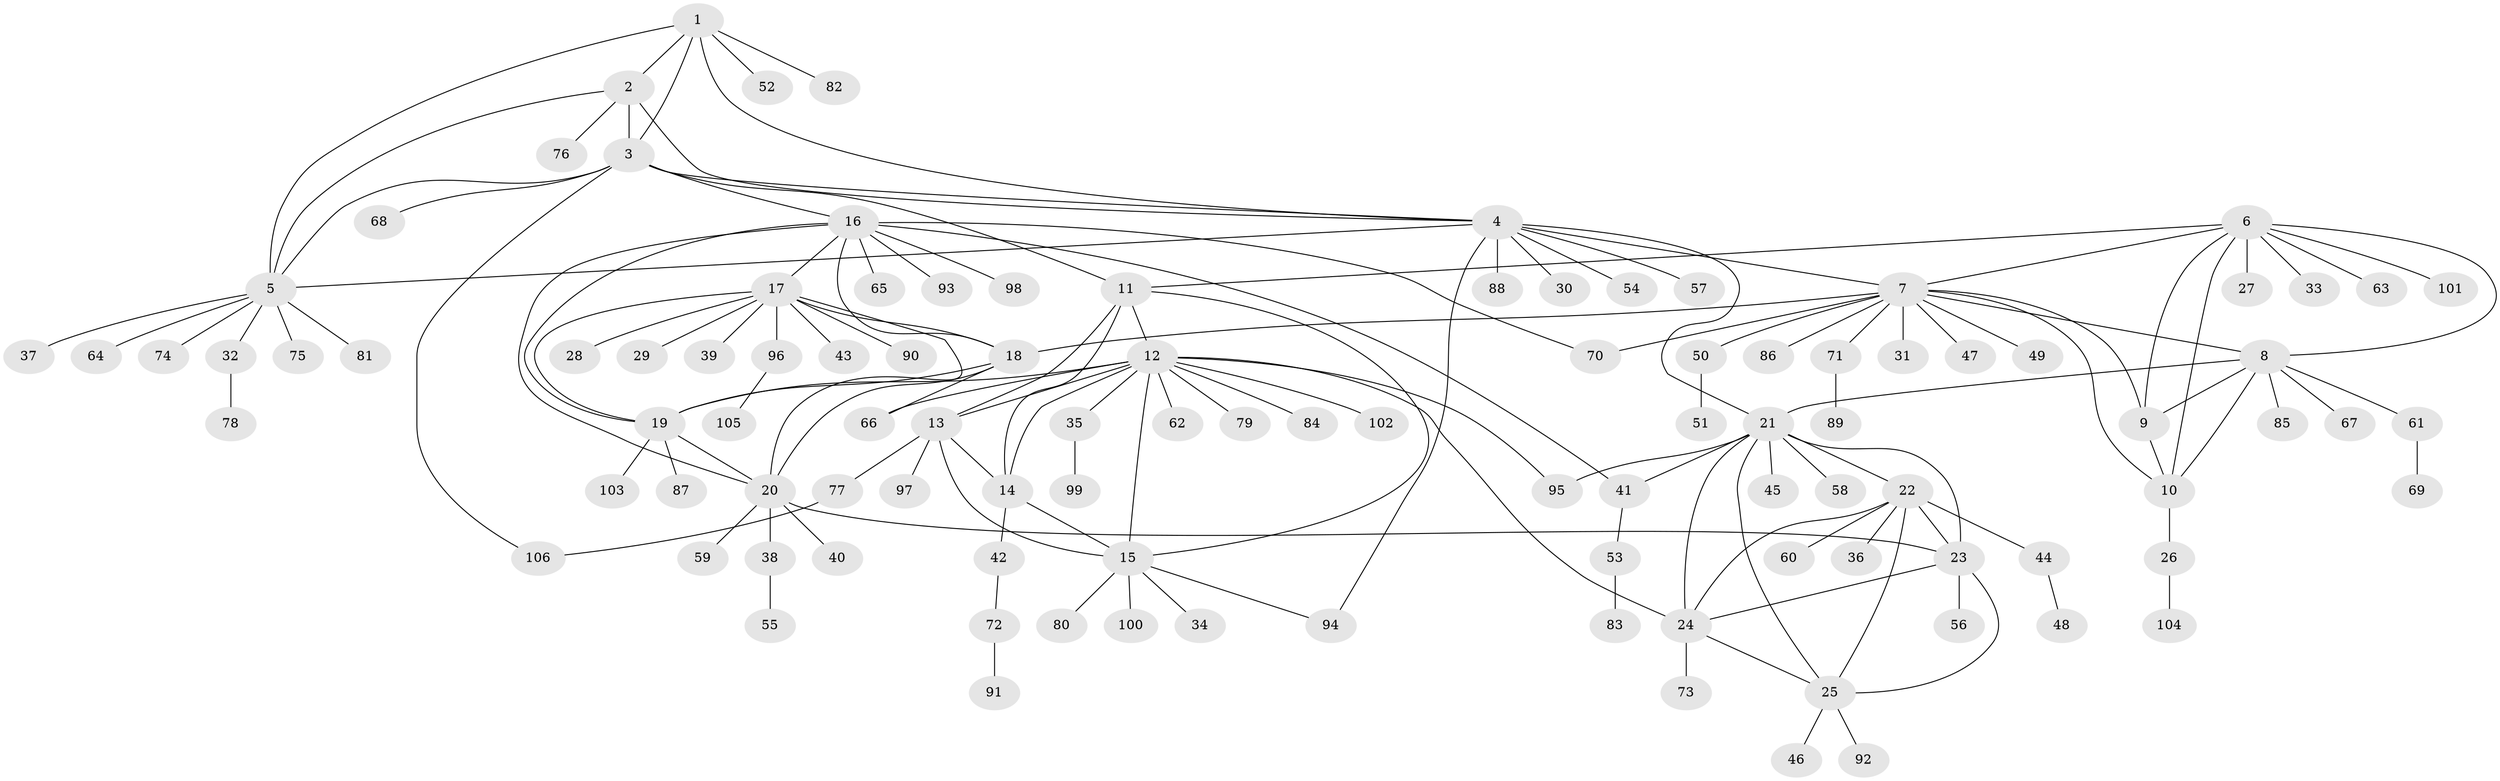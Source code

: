// Generated by graph-tools (version 1.1) at 2025/26/03/09/25 03:26:48]
// undirected, 106 vertices, 147 edges
graph export_dot {
graph [start="1"]
  node [color=gray90,style=filled];
  1;
  2;
  3;
  4;
  5;
  6;
  7;
  8;
  9;
  10;
  11;
  12;
  13;
  14;
  15;
  16;
  17;
  18;
  19;
  20;
  21;
  22;
  23;
  24;
  25;
  26;
  27;
  28;
  29;
  30;
  31;
  32;
  33;
  34;
  35;
  36;
  37;
  38;
  39;
  40;
  41;
  42;
  43;
  44;
  45;
  46;
  47;
  48;
  49;
  50;
  51;
  52;
  53;
  54;
  55;
  56;
  57;
  58;
  59;
  60;
  61;
  62;
  63;
  64;
  65;
  66;
  67;
  68;
  69;
  70;
  71;
  72;
  73;
  74;
  75;
  76;
  77;
  78;
  79;
  80;
  81;
  82;
  83;
  84;
  85;
  86;
  87;
  88;
  89;
  90;
  91;
  92;
  93;
  94;
  95;
  96;
  97;
  98;
  99;
  100;
  101;
  102;
  103;
  104;
  105;
  106;
  1 -- 2;
  1 -- 3;
  1 -- 4;
  1 -- 5;
  1 -- 52;
  1 -- 82;
  2 -- 3;
  2 -- 4;
  2 -- 5;
  2 -- 76;
  3 -- 4;
  3 -- 5;
  3 -- 11;
  3 -- 16;
  3 -- 68;
  3 -- 106;
  4 -- 5;
  4 -- 7;
  4 -- 21;
  4 -- 30;
  4 -- 54;
  4 -- 57;
  4 -- 88;
  4 -- 94;
  5 -- 32;
  5 -- 37;
  5 -- 64;
  5 -- 74;
  5 -- 75;
  5 -- 81;
  6 -- 7;
  6 -- 8;
  6 -- 9;
  6 -- 10;
  6 -- 11;
  6 -- 27;
  6 -- 33;
  6 -- 63;
  6 -- 101;
  7 -- 8;
  7 -- 9;
  7 -- 10;
  7 -- 18;
  7 -- 31;
  7 -- 47;
  7 -- 49;
  7 -- 50;
  7 -- 70;
  7 -- 71;
  7 -- 86;
  8 -- 9;
  8 -- 10;
  8 -- 21;
  8 -- 61;
  8 -- 67;
  8 -- 85;
  9 -- 10;
  10 -- 26;
  11 -- 12;
  11 -- 13;
  11 -- 14;
  11 -- 15;
  12 -- 13;
  12 -- 14;
  12 -- 15;
  12 -- 19;
  12 -- 24;
  12 -- 35;
  12 -- 62;
  12 -- 66;
  12 -- 79;
  12 -- 84;
  12 -- 95;
  12 -- 102;
  13 -- 14;
  13 -- 15;
  13 -- 77;
  13 -- 97;
  14 -- 15;
  14 -- 42;
  15 -- 34;
  15 -- 80;
  15 -- 94;
  15 -- 100;
  16 -- 17;
  16 -- 18;
  16 -- 19;
  16 -- 20;
  16 -- 41;
  16 -- 65;
  16 -- 70;
  16 -- 93;
  16 -- 98;
  17 -- 18;
  17 -- 19;
  17 -- 20;
  17 -- 28;
  17 -- 29;
  17 -- 39;
  17 -- 43;
  17 -- 90;
  17 -- 96;
  18 -- 19;
  18 -- 20;
  18 -- 66;
  19 -- 20;
  19 -- 87;
  19 -- 103;
  20 -- 23;
  20 -- 38;
  20 -- 40;
  20 -- 59;
  21 -- 22;
  21 -- 23;
  21 -- 24;
  21 -- 25;
  21 -- 41;
  21 -- 45;
  21 -- 58;
  21 -- 95;
  22 -- 23;
  22 -- 24;
  22 -- 25;
  22 -- 36;
  22 -- 44;
  22 -- 60;
  23 -- 24;
  23 -- 25;
  23 -- 56;
  24 -- 25;
  24 -- 73;
  25 -- 46;
  25 -- 92;
  26 -- 104;
  32 -- 78;
  35 -- 99;
  38 -- 55;
  41 -- 53;
  42 -- 72;
  44 -- 48;
  50 -- 51;
  53 -- 83;
  61 -- 69;
  71 -- 89;
  72 -- 91;
  77 -- 106;
  96 -- 105;
}
